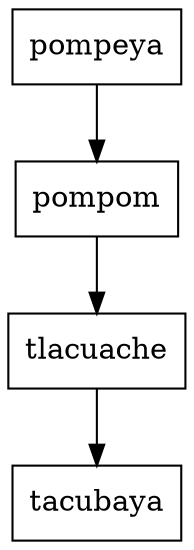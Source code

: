 digraph sls{
node [shape=record];
pompeya[label="pompeya " ]; 
pompom[label="pompom " ]; 
pompeya ->pompom
;tlacuache[label="tlacuache " ]; 
pompom ->tlacuache
;tacubaya[label="tacubaya " ]; 
tlacuache ->tacubaya
;
}
